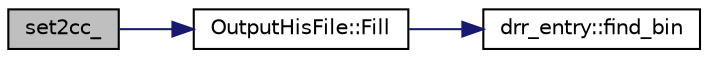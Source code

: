 digraph "set2cc_"
{
  edge [fontname="Helvetica",fontsize="10",labelfontname="Helvetica",labelfontsize="10"];
  node [fontname="Helvetica",fontsize="10",shape=record];
  rankdir="LR";
  Node1 [label="set2cc_",height=0.2,width=0.4,color="black", fillcolor="grey75", style="filled", fontcolor="black"];
  Node1 -> Node2 [color="midnightblue",fontsize="10",style="solid",fontname="Helvetica"];
  Node2 [label="OutputHisFile::Fill",height=0.2,width=0.4,color="black", fillcolor="white", style="filled",URL="$d9/d7d/class_output_his_file.html#a3f88447a42cf524b2cdc10bd0a06c437",tooltip="Increment a histogram at (x, y) by weight_. "];
  Node2 -> Node3 [color="midnightblue",fontsize="10",style="solid",fontname="Helvetica"];
  Node3 [label="drr_entry::find_bin",height=0.2,width=0.4,color="black", fillcolor="white", style="filled",URL="$de/d56/structdrr__entry.html#a2a90a7ea9c46c8eac2c6a327ce4ef5cd",tooltip="Return the global array bin for a given x, y coordinate. "];
}
